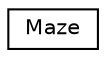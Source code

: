 digraph "Graphical Class Hierarchy"
{
  edge [fontname="Helvetica",fontsize="10",labelfontname="Helvetica",labelfontsize="10"];
  node [fontname="Helvetica",fontsize="10",shape=record];
  rankdir="LR";
  Node1 [label="Maze",height=0.2,width=0.4,color="black", fillcolor="white", style="filled",URL="$class_maze.html"];
}
